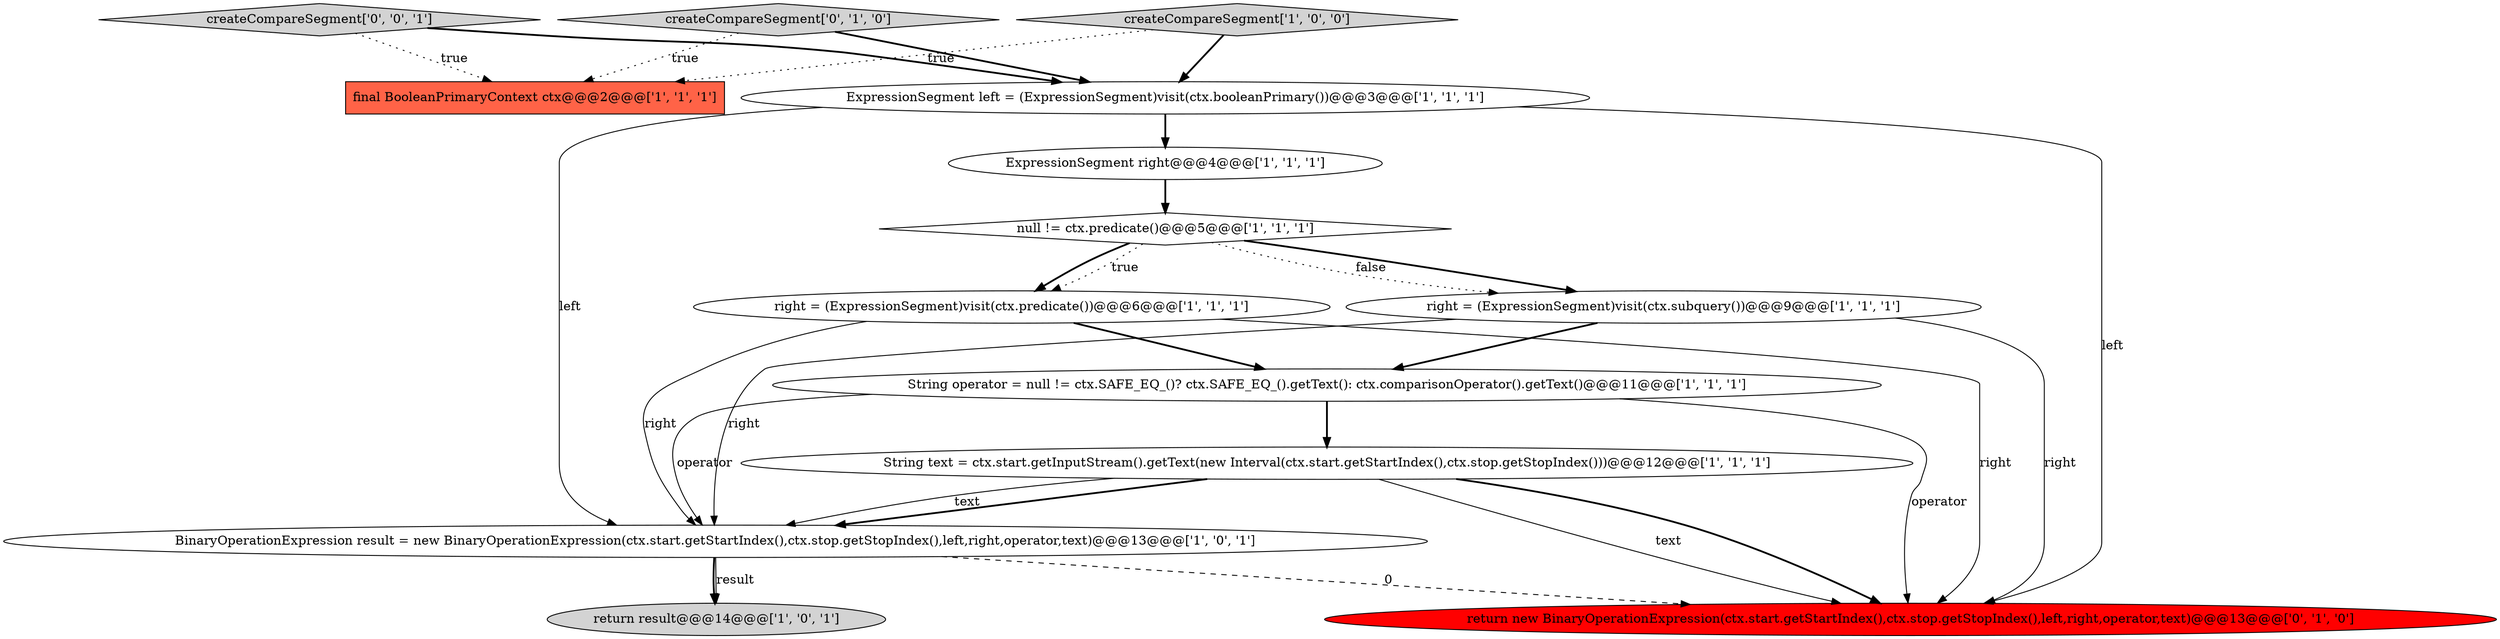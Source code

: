 digraph {
13 [style = filled, label = "createCompareSegment['0', '0', '1']", fillcolor = lightgray, shape = diamond image = "AAA0AAABBB3BBB"];
0 [style = filled, label = "final BooleanPrimaryContext ctx@@@2@@@['1', '1', '1']", fillcolor = tomato, shape = box image = "AAA0AAABBB1BBB"];
12 [style = filled, label = "createCompareSegment['0', '1', '0']", fillcolor = lightgray, shape = diamond image = "AAA0AAABBB2BBB"];
2 [style = filled, label = "return result@@@14@@@['1', '0', '1']", fillcolor = lightgray, shape = ellipse image = "AAA0AAABBB1BBB"];
9 [style = filled, label = "null != ctx.predicate()@@@5@@@['1', '1', '1']", fillcolor = white, shape = diamond image = "AAA0AAABBB1BBB"];
10 [style = filled, label = "right = (ExpressionSegment)visit(ctx.predicate())@@@6@@@['1', '1', '1']", fillcolor = white, shape = ellipse image = "AAA0AAABBB1BBB"];
4 [style = filled, label = "ExpressionSegment right@@@4@@@['1', '1', '1']", fillcolor = white, shape = ellipse image = "AAA0AAABBB1BBB"];
7 [style = filled, label = "ExpressionSegment left = (ExpressionSegment)visit(ctx.booleanPrimary())@@@3@@@['1', '1', '1']", fillcolor = white, shape = ellipse image = "AAA0AAABBB1BBB"];
8 [style = filled, label = "String text = ctx.start.getInputStream().getText(new Interval(ctx.start.getStartIndex(),ctx.stop.getStopIndex()))@@@12@@@['1', '1', '1']", fillcolor = white, shape = ellipse image = "AAA0AAABBB1BBB"];
6 [style = filled, label = "BinaryOperationExpression result = new BinaryOperationExpression(ctx.start.getStartIndex(),ctx.stop.getStopIndex(),left,right,operator,text)@@@13@@@['1', '0', '1']", fillcolor = white, shape = ellipse image = "AAA0AAABBB1BBB"];
5 [style = filled, label = "right = (ExpressionSegment)visit(ctx.subquery())@@@9@@@['1', '1', '1']", fillcolor = white, shape = ellipse image = "AAA0AAABBB1BBB"];
1 [style = filled, label = "String operator = null != ctx.SAFE_EQ_()? ctx.SAFE_EQ_().getText(): ctx.comparisonOperator().getText()@@@11@@@['1', '1', '1']", fillcolor = white, shape = ellipse image = "AAA0AAABBB1BBB"];
3 [style = filled, label = "createCompareSegment['1', '0', '0']", fillcolor = lightgray, shape = diamond image = "AAA0AAABBB1BBB"];
11 [style = filled, label = "return new BinaryOperationExpression(ctx.start.getStartIndex(),ctx.stop.getStopIndex(),left,right,operator,text)@@@13@@@['0', '1', '0']", fillcolor = red, shape = ellipse image = "AAA1AAABBB2BBB"];
4->9 [style = bold, label=""];
5->6 [style = solid, label="right"];
1->8 [style = bold, label=""];
6->11 [style = dashed, label="0"];
8->6 [style = bold, label=""];
7->11 [style = solid, label="left"];
7->4 [style = bold, label=""];
9->10 [style = bold, label=""];
12->7 [style = bold, label=""];
10->6 [style = solid, label="right"];
6->2 [style = bold, label=""];
1->6 [style = solid, label="operator"];
5->1 [style = bold, label=""];
7->6 [style = solid, label="left"];
3->7 [style = bold, label=""];
13->0 [style = dotted, label="true"];
13->7 [style = bold, label=""];
1->11 [style = solid, label="operator"];
8->11 [style = solid, label="text"];
8->6 [style = solid, label="text"];
9->5 [style = dotted, label="false"];
3->0 [style = dotted, label="true"];
10->11 [style = solid, label="right"];
9->5 [style = bold, label=""];
12->0 [style = dotted, label="true"];
5->11 [style = solid, label="right"];
10->1 [style = bold, label=""];
9->10 [style = dotted, label="true"];
8->11 [style = bold, label=""];
6->2 [style = solid, label="result"];
}
